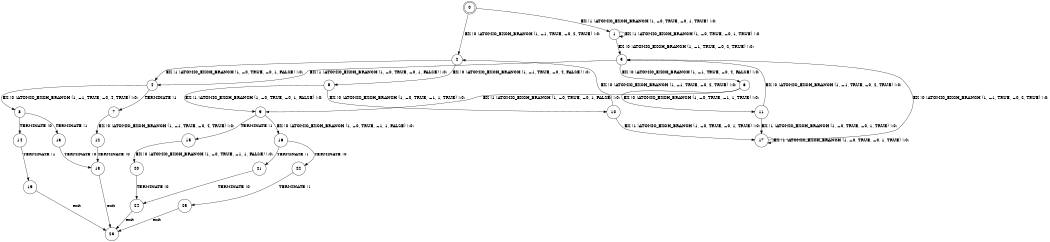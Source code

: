 digraph BCG {
size = "7, 10.5";
center = TRUE;
node [shape = circle];
0 [peripheries = 2];
0 -> 1 [label = "EX !1 !ATOMIC_EXCH_BRANCH (1, +0, TRUE, +0, 1, TRUE) !:0:"];
0 -> 2 [label = "EX !0 !ATOMIC_EXCH_BRANCH (1, +1, TRUE, +0, 2, TRUE) !:0:"];
1 -> 3 [label = "EX !0 !ATOMIC_EXCH_BRANCH (1, +1, TRUE, +0, 2, TRUE) !:0:"];
1 -> 1 [label = "EX !1 !ATOMIC_EXCH_BRANCH (1, +0, TRUE, +0, 1, TRUE) !:0:"];
2 -> 4 [label = "EX !1 !ATOMIC_EXCH_BRANCH (1, +0, TRUE, +0, 1, FALSE) !:0:"];
2 -> 5 [label = "EX !0 !ATOMIC_EXCH_BRANCH (1, +1, TRUE, +0, 4, FALSE) !:0:"];
3 -> 4 [label = "EX !1 !ATOMIC_EXCH_BRANCH (1, +0, TRUE, +0, 1, FALSE) !:0:"];
3 -> 6 [label = "EX !0 !ATOMIC_EXCH_BRANCH (1, +1, TRUE, +0, 4, FALSE) !:0:"];
4 -> 7 [label = "TERMINATE !1"];
4 -> 8 [label = "EX !0 !ATOMIC_EXCH_BRANCH (1, +1, TRUE, +0, 4, TRUE) !:0:"];
5 -> 9 [label = "EX !1 !ATOMIC_EXCH_BRANCH (1, +0, TRUE, +0, 1, FALSE) !:0:"];
5 -> 10 [label = "EX !0 !ATOMIC_EXCH_BRANCH (1, +0, TRUE, +1, 1, TRUE) !:0:"];
6 -> 9 [label = "EX !1 !ATOMIC_EXCH_BRANCH (1, +0, TRUE, +0, 1, FALSE) !:0:"];
6 -> 11 [label = "EX !0 !ATOMIC_EXCH_BRANCH (1, +0, TRUE, +1, 1, TRUE) !:0:"];
7 -> 12 [label = "EX !0 !ATOMIC_EXCH_BRANCH (1, +1, TRUE, +0, 4, TRUE) !:0:"];
8 -> 13 [label = "TERMINATE !1"];
8 -> 14 [label = "TERMINATE !0"];
9 -> 15 [label = "TERMINATE !1"];
9 -> 16 [label = "EX !0 !ATOMIC_EXCH_BRANCH (1, +0, TRUE, +1, 1, FALSE) !:0:"];
10 -> 17 [label = "EX !1 !ATOMIC_EXCH_BRANCH (1, +0, TRUE, +0, 1, TRUE) !:0:"];
10 -> 2 [label = "EX !0 !ATOMIC_EXCH_BRANCH (1, +1, TRUE, +0, 2, TRUE) !:0:"];
11 -> 17 [label = "EX !1 !ATOMIC_EXCH_BRANCH (1, +0, TRUE, +0, 1, TRUE) !:0:"];
11 -> 3 [label = "EX !0 !ATOMIC_EXCH_BRANCH (1, +1, TRUE, +0, 2, TRUE) !:0:"];
12 -> 18 [label = "TERMINATE !0"];
13 -> 18 [label = "TERMINATE !0"];
14 -> 19 [label = "TERMINATE !1"];
15 -> 20 [label = "EX !0 !ATOMIC_EXCH_BRANCH (1, +0, TRUE, +1, 1, FALSE) !:0:"];
16 -> 21 [label = "TERMINATE !1"];
16 -> 22 [label = "TERMINATE !0"];
17 -> 17 [label = "EX !1 !ATOMIC_EXCH_BRANCH (1, +0, TRUE, +0, 1, TRUE) !:0:"];
17 -> 3 [label = "EX !0 !ATOMIC_EXCH_BRANCH (1, +1, TRUE, +0, 2, TRUE) !:0:"];
18 -> 23 [label = "exit"];
19 -> 23 [label = "exit"];
20 -> 24 [label = "TERMINATE !0"];
21 -> 24 [label = "TERMINATE !0"];
22 -> 25 [label = "TERMINATE !1"];
24 -> 23 [label = "exit"];
25 -> 23 [label = "exit"];
}
